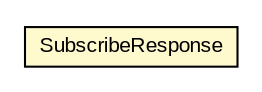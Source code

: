 #!/usr/local/bin/dot
#
# Class diagram 
# Generated by UMLGraph version R5_6-24-gf6e263 (http://www.umlgraph.org/)
#

digraph G {
	edge [fontname="arial",fontsize=10,labelfontname="arial",labelfontsize=10];
	node [fontname="arial",fontsize=10,shape=plaintext];
	nodesep=0.25;
	ranksep=0.5;
	// org.oasis_open.docs.wsn.b_2.SubscribeResponse
	c1178872 [label=<<table title="org.oasis_open.docs.wsn.b_2.SubscribeResponse" border="0" cellborder="1" cellspacing="0" cellpadding="2" port="p" bgcolor="lemonChiffon" href="./SubscribeResponse.html">
		<tr><td><table border="0" cellspacing="0" cellpadding="1">
<tr><td align="center" balign="center"> SubscribeResponse </td></tr>
		</table></td></tr>
		</table>>, URL="./SubscribeResponse.html", fontname="arial", fontcolor="black", fontsize=10.0];
}

